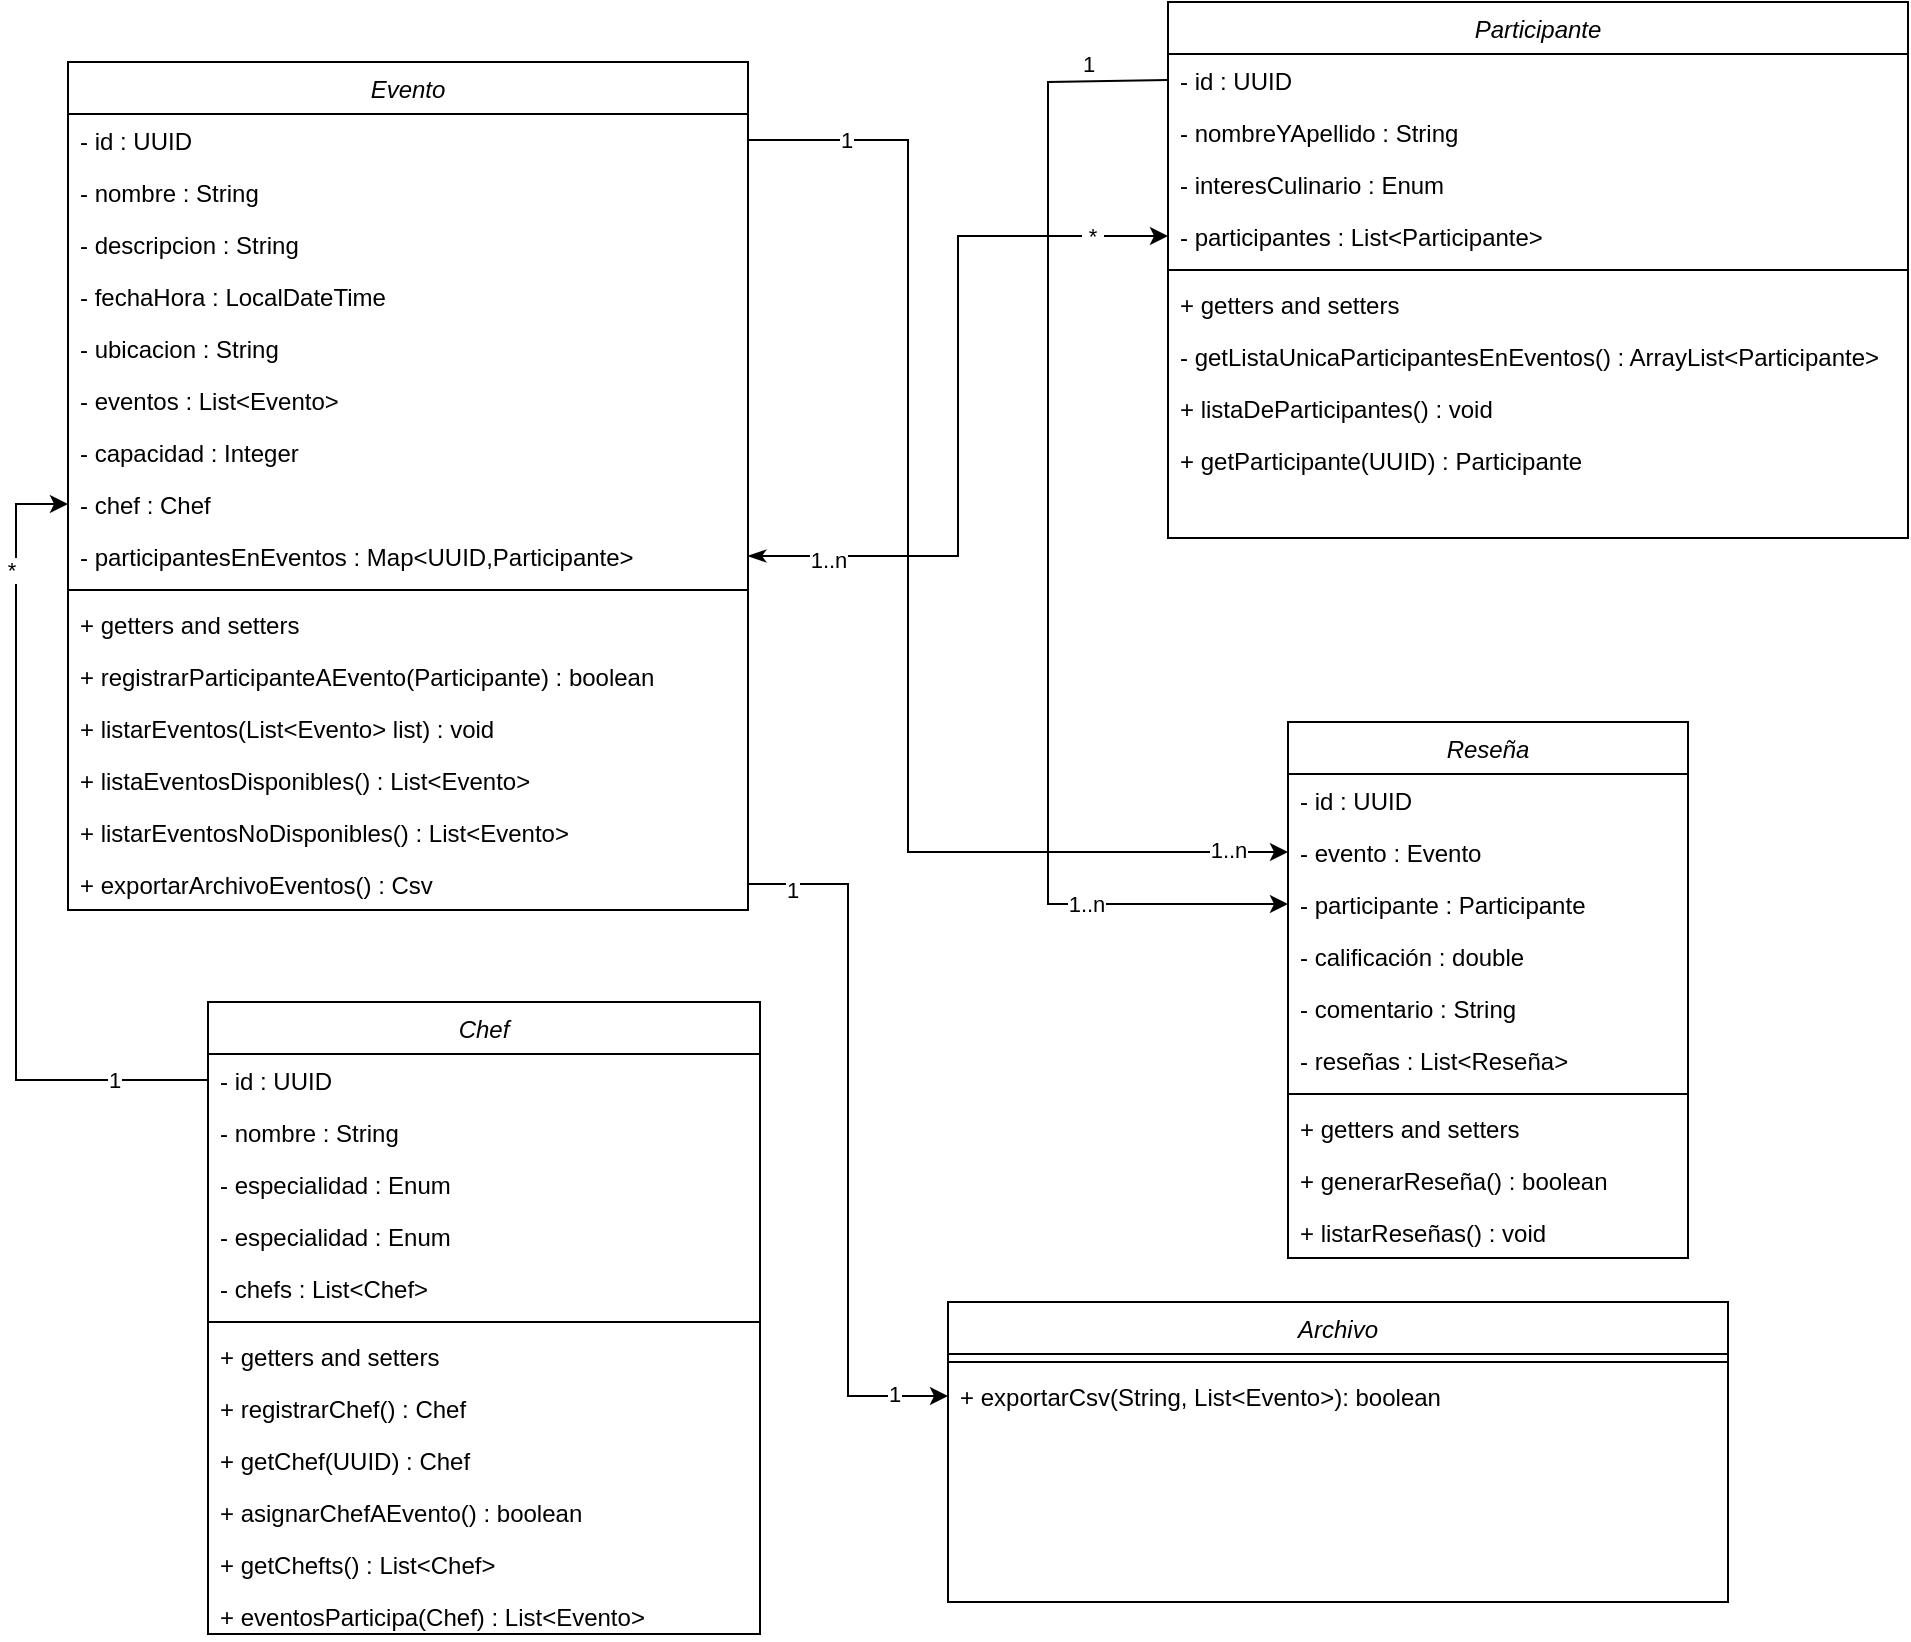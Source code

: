 <mxfile version="23.1.5" type="device">
  <diagram id="C5RBs43oDa-KdzZeNtuy" name="Page-1">
    <mxGraphModel dx="1357" dy="1130" grid="1" gridSize="10" guides="1" tooltips="1" connect="1" arrows="1" fold="1" page="1" pageScale="1" pageWidth="827" pageHeight="1169" math="0" shadow="0">
      <root>
        <mxCell id="WIyWlLk6GJQsqaUBKTNV-0" />
        <mxCell id="WIyWlLk6GJQsqaUBKTNV-1" parent="WIyWlLk6GJQsqaUBKTNV-0" />
        <mxCell id="zkfFHV4jXpPFQw0GAbJ--0" value="Chef" style="swimlane;fontStyle=2;align=center;verticalAlign=top;childLayout=stackLayout;horizontal=1;startSize=26;horizontalStack=0;resizeParent=1;resizeLast=0;collapsible=1;marginBottom=0;rounded=0;shadow=0;strokeWidth=1;" parent="WIyWlLk6GJQsqaUBKTNV-1" vertex="1">
          <mxGeometry x="130" y="770" width="276" height="316" as="geometry">
            <mxRectangle x="230" y="140" width="160" height="26" as="alternateBounds" />
          </mxGeometry>
        </mxCell>
        <mxCell id="zkfFHV4jXpPFQw0GAbJ--1" value="- id : UUID" style="text;align=left;verticalAlign=top;spacingLeft=4;spacingRight=4;overflow=hidden;rotatable=0;points=[[0,0.5],[1,0.5]];portConstraint=eastwest;" parent="zkfFHV4jXpPFQw0GAbJ--0" vertex="1">
          <mxGeometry y="26" width="276" height="26" as="geometry" />
        </mxCell>
        <mxCell id="KGZuncBPhr11wPIyPdsB-3" value="- nombre : String" style="text;align=left;verticalAlign=top;spacingLeft=4;spacingRight=4;overflow=hidden;rotatable=0;points=[[0,0.5],[1,0.5]];portConstraint=eastwest;" parent="zkfFHV4jXpPFQw0GAbJ--0" vertex="1">
          <mxGeometry y="52" width="276" height="26" as="geometry" />
        </mxCell>
        <mxCell id="mjB1AIP55gN1G9qktwuq-3" value="- especialidad : Enum" style="text;align=left;verticalAlign=top;spacingLeft=4;spacingRight=4;overflow=hidden;rotatable=0;points=[[0,0.5],[1,0.5]];portConstraint=eastwest;" vertex="1" parent="zkfFHV4jXpPFQw0GAbJ--0">
          <mxGeometry y="78" width="276" height="26" as="geometry" />
        </mxCell>
        <mxCell id="KGZuncBPhr11wPIyPdsB-2" value="- especialidad : Enum" style="text;align=left;verticalAlign=top;spacingLeft=4;spacingRight=4;overflow=hidden;rotatable=0;points=[[0,0.5],[1,0.5]];portConstraint=eastwest;" parent="zkfFHV4jXpPFQw0GAbJ--0" vertex="1">
          <mxGeometry y="104" width="276" height="26" as="geometry" />
        </mxCell>
        <mxCell id="mjB1AIP55gN1G9qktwuq-2" value="- chefs : List&lt;Chef&gt;" style="text;align=left;verticalAlign=top;spacingLeft=4;spacingRight=4;overflow=hidden;rotatable=0;points=[[0,0.5],[1,0.5]];portConstraint=eastwest;" vertex="1" parent="zkfFHV4jXpPFQw0GAbJ--0">
          <mxGeometry y="130" width="276" height="26" as="geometry" />
        </mxCell>
        <mxCell id="zkfFHV4jXpPFQw0GAbJ--4" value="" style="line;html=1;strokeWidth=1;align=left;verticalAlign=middle;spacingTop=-1;spacingLeft=3;spacingRight=3;rotatable=0;labelPosition=right;points=[];portConstraint=eastwest;" parent="zkfFHV4jXpPFQw0GAbJ--0" vertex="1">
          <mxGeometry y="156" width="276" height="8" as="geometry" />
        </mxCell>
        <mxCell id="zkfFHV4jXpPFQw0GAbJ--5" value="+ getters and setters" style="text;align=left;verticalAlign=top;spacingLeft=4;spacingRight=4;overflow=hidden;rotatable=0;points=[[0,0.5],[1,0.5]];portConstraint=eastwest;" parent="zkfFHV4jXpPFQw0GAbJ--0" vertex="1">
          <mxGeometry y="164" width="276" height="26" as="geometry" />
        </mxCell>
        <mxCell id="-o95lom4peiF-2TDfs_D-2" value="+ registrarChef() : Chef" style="text;align=left;verticalAlign=top;spacingLeft=4;spacingRight=4;overflow=hidden;rotatable=0;points=[[0,0.5],[1,0.5]];portConstraint=eastwest;" parent="zkfFHV4jXpPFQw0GAbJ--0" vertex="1">
          <mxGeometry y="190" width="276" height="26" as="geometry" />
        </mxCell>
        <mxCell id="-o95lom4peiF-2TDfs_D-7" value="+ getChef(UUID) : Chef" style="text;align=left;verticalAlign=top;spacingLeft=4;spacingRight=4;overflow=hidden;rotatable=0;points=[[0,0.5],[1,0.5]];portConstraint=eastwest;" parent="zkfFHV4jXpPFQw0GAbJ--0" vertex="1">
          <mxGeometry y="216" width="276" height="26" as="geometry" />
        </mxCell>
        <mxCell id="-o95lom4peiF-2TDfs_D-3" value="+ asignarChefAEvento() : boolean" style="text;align=left;verticalAlign=top;spacingLeft=4;spacingRight=4;overflow=hidden;rotatable=0;points=[[0,0.5],[1,0.5]];portConstraint=eastwest;" parent="zkfFHV4jXpPFQw0GAbJ--0" vertex="1">
          <mxGeometry y="242" width="276" height="26" as="geometry" />
        </mxCell>
        <mxCell id="-o95lom4peiF-2TDfs_D-5" value="+ getChefts() : List&lt;Chef&gt;" style="text;align=left;verticalAlign=top;spacingLeft=4;spacingRight=4;overflow=hidden;rotatable=0;points=[[0,0.5],[1,0.5]];portConstraint=eastwest;" parent="zkfFHV4jXpPFQw0GAbJ--0" vertex="1">
          <mxGeometry y="268" width="276" height="26" as="geometry" />
        </mxCell>
        <mxCell id="-o95lom4peiF-2TDfs_D-0" value="+ eventosParticipa(Chef) : List&lt;Evento&gt;" style="text;align=left;verticalAlign=top;spacingLeft=4;spacingRight=4;overflow=hidden;rotatable=0;points=[[0,0.5],[1,0.5]];portConstraint=eastwest;" parent="zkfFHV4jXpPFQw0GAbJ--0" vertex="1">
          <mxGeometry y="294" width="276" height="22" as="geometry" />
        </mxCell>
        <mxCell id="L-wcOWw1PUIB1mRJXQNM-1" value="Evento" style="swimlane;fontStyle=2;align=center;verticalAlign=top;childLayout=stackLayout;horizontal=1;startSize=26;horizontalStack=0;resizeParent=1;resizeLast=0;collapsible=1;marginBottom=0;rounded=0;shadow=0;strokeWidth=1;" parent="WIyWlLk6GJQsqaUBKTNV-1" vertex="1">
          <mxGeometry x="60" y="300" width="340" height="424" as="geometry">
            <mxRectangle x="230" y="140" width="160" height="26" as="alternateBounds" />
          </mxGeometry>
        </mxCell>
        <mxCell id="L-wcOWw1PUIB1mRJXQNM-2" value="- id : UUID" style="text;align=left;verticalAlign=top;spacingLeft=4;spacingRight=4;overflow=hidden;rotatable=0;points=[[0,0.5],[1,0.5]];portConstraint=eastwest;" parent="L-wcOWw1PUIB1mRJXQNM-1" vertex="1">
          <mxGeometry y="26" width="340" height="26" as="geometry" />
        </mxCell>
        <mxCell id="L-wcOWw1PUIB1mRJXQNM-10" value="- nombre : String" style="text;align=left;verticalAlign=top;spacingLeft=4;spacingRight=4;overflow=hidden;rotatable=0;points=[[0,0.5],[1,0.5]];portConstraint=eastwest;" parent="L-wcOWw1PUIB1mRJXQNM-1" vertex="1">
          <mxGeometry y="52" width="340" height="26" as="geometry" />
        </mxCell>
        <mxCell id="L-wcOWw1PUIB1mRJXQNM-9" value="- descripcion : String" style="text;align=left;verticalAlign=top;spacingLeft=4;spacingRight=4;overflow=hidden;rotatable=0;points=[[0,0.5],[1,0.5]];portConstraint=eastwest;" parent="L-wcOWw1PUIB1mRJXQNM-1" vertex="1">
          <mxGeometry y="78" width="340" height="26" as="geometry" />
        </mxCell>
        <mxCell id="L-wcOWw1PUIB1mRJXQNM-11" value="- fechaHora : LocalDateTime" style="text;align=left;verticalAlign=top;spacingLeft=4;spacingRight=4;overflow=hidden;rotatable=0;points=[[0,0.5],[1,0.5]];portConstraint=eastwest;" parent="L-wcOWw1PUIB1mRJXQNM-1" vertex="1">
          <mxGeometry y="104" width="340" height="26" as="geometry" />
        </mxCell>
        <mxCell id="L-wcOWw1PUIB1mRJXQNM-12" value="- ubicacion : String" style="text;align=left;verticalAlign=top;spacingLeft=4;spacingRight=4;overflow=hidden;rotatable=0;points=[[0,0.5],[1,0.5]];portConstraint=eastwest;" parent="L-wcOWw1PUIB1mRJXQNM-1" vertex="1">
          <mxGeometry y="130" width="340" height="26" as="geometry" />
        </mxCell>
        <mxCell id="y9rqn05k21QNbBSMOWPU-1" value="- eventos : List&amp;lt;Evento&amp;gt;" style="text;strokeColor=none;fillColor=none;align=left;verticalAlign=top;spacingLeft=4;spacingRight=4;overflow=hidden;rotatable=0;points=[[0,0.5],[1,0.5]];portConstraint=eastwest;whiteSpace=wrap;html=1;" parent="L-wcOWw1PUIB1mRJXQNM-1" vertex="1">
          <mxGeometry y="156" width="340" height="26" as="geometry" />
        </mxCell>
        <mxCell id="L-wcOWw1PUIB1mRJXQNM-13" value="- capacidad : Integer" style="text;align=left;verticalAlign=top;spacingLeft=4;spacingRight=4;overflow=hidden;rotatable=0;points=[[0,0.5],[1,0.5]];portConstraint=eastwest;" parent="L-wcOWw1PUIB1mRJXQNM-1" vertex="1">
          <mxGeometry y="182" width="340" height="26" as="geometry" />
        </mxCell>
        <mxCell id="L-wcOWw1PUIB1mRJXQNM-14" value="- chef : Chef" style="text;align=left;verticalAlign=top;spacingLeft=4;spacingRight=4;overflow=hidden;rotatable=0;points=[[0,0.5],[1,0.5]];portConstraint=eastwest;" parent="L-wcOWw1PUIB1mRJXQNM-1" vertex="1">
          <mxGeometry y="208" width="340" height="26" as="geometry" />
        </mxCell>
        <mxCell id="SYPBV0uicCHIOYa86j9V-1" value="- participantesEnEventos : Map&lt;UUID,Participante&gt;" style="text;align=left;verticalAlign=top;spacingLeft=4;spacingRight=4;overflow=hidden;rotatable=0;points=[[0,0.5],[1,0.5]];portConstraint=eastwest;" parent="L-wcOWw1PUIB1mRJXQNM-1" vertex="1">
          <mxGeometry y="234" width="340" height="26" as="geometry" />
        </mxCell>
        <mxCell id="L-wcOWw1PUIB1mRJXQNM-3" value="" style="line;html=1;strokeWidth=1;align=left;verticalAlign=middle;spacingTop=-1;spacingLeft=3;spacingRight=3;rotatable=0;labelPosition=right;points=[];portConstraint=eastwest;" parent="L-wcOWw1PUIB1mRJXQNM-1" vertex="1">
          <mxGeometry y="260" width="340" height="8" as="geometry" />
        </mxCell>
        <mxCell id="L-wcOWw1PUIB1mRJXQNM-4" value="+ getters and setters" style="text;align=left;verticalAlign=top;spacingLeft=4;spacingRight=4;overflow=hidden;rotatable=0;points=[[0,0.5],[1,0.5]];portConstraint=eastwest;" parent="L-wcOWw1PUIB1mRJXQNM-1" vertex="1">
          <mxGeometry y="268" width="340" height="26" as="geometry" />
        </mxCell>
        <mxCell id="-o95lom4peiF-2TDfs_D-1" value="+ registrarParticipanteAEvento(Participante) : boolean" style="text;align=left;verticalAlign=top;spacingLeft=4;spacingRight=4;overflow=hidden;rotatable=0;points=[[0,0.5],[1,0.5]];portConstraint=eastwest;" parent="L-wcOWw1PUIB1mRJXQNM-1" vertex="1">
          <mxGeometry y="294" width="340" height="26" as="geometry" />
        </mxCell>
        <mxCell id="-o95lom4peiF-2TDfs_D-37" value="+ listarEventos(List&lt;Evento&gt; list) : void" style="text;align=left;verticalAlign=top;spacingLeft=4;spacingRight=4;overflow=hidden;rotatable=0;points=[[0,0.5],[1,0.5]];portConstraint=eastwest;" parent="L-wcOWw1PUIB1mRJXQNM-1" vertex="1">
          <mxGeometry y="320" width="340" height="26" as="geometry" />
        </mxCell>
        <mxCell id="-o95lom4peiF-2TDfs_D-33" value="+ listaEventosDisponibles() : List&lt;Evento&gt;" style="text;align=left;verticalAlign=top;spacingLeft=4;spacingRight=4;overflow=hidden;rotatable=0;points=[[0,0.5],[1,0.5]];portConstraint=eastwest;" parent="L-wcOWw1PUIB1mRJXQNM-1" vertex="1">
          <mxGeometry y="346" width="340" height="26" as="geometry" />
        </mxCell>
        <mxCell id="-o95lom4peiF-2TDfs_D-35" value="+ listarEventosNoDisponibles() : List&lt;Evento&gt;" style="text;align=left;verticalAlign=top;spacingLeft=4;spacingRight=4;overflow=hidden;rotatable=0;points=[[0,0.5],[1,0.5]];portConstraint=eastwest;" parent="L-wcOWw1PUIB1mRJXQNM-1" vertex="1">
          <mxGeometry y="372" width="340" height="26" as="geometry" />
        </mxCell>
        <mxCell id="0cnOEByZw1m67d4b2Y_T-19" value="+ exportarArchivoEventos() : Csv" style="text;align=left;verticalAlign=top;spacingLeft=4;spacingRight=4;overflow=hidden;rotatable=0;points=[[0,0.5],[1,0.5]];portConstraint=eastwest;" parent="L-wcOWw1PUIB1mRJXQNM-1" vertex="1">
          <mxGeometry y="398" width="340" height="26" as="geometry" />
        </mxCell>
        <mxCell id="L-wcOWw1PUIB1mRJXQNM-5" value="Participante" style="swimlane;fontStyle=2;align=center;verticalAlign=top;childLayout=stackLayout;horizontal=1;startSize=26;horizontalStack=0;resizeParent=1;resizeLast=0;collapsible=1;marginBottom=0;rounded=0;shadow=0;strokeWidth=1;" parent="WIyWlLk6GJQsqaUBKTNV-1" vertex="1">
          <mxGeometry x="610" y="270" width="370" height="268" as="geometry">
            <mxRectangle x="230" y="140" width="160" height="26" as="alternateBounds" />
          </mxGeometry>
        </mxCell>
        <mxCell id="L-wcOWw1PUIB1mRJXQNM-6" value="- id : UUID" style="text;align=left;verticalAlign=top;spacingLeft=4;spacingRight=4;overflow=hidden;rotatable=0;points=[[0,0.5],[1,0.5]];portConstraint=eastwest;" parent="L-wcOWw1PUIB1mRJXQNM-5" vertex="1">
          <mxGeometry y="26" width="370" height="26" as="geometry" />
        </mxCell>
        <mxCell id="L-wcOWw1PUIB1mRJXQNM-18" value="- nombreYApellido : String" style="text;align=left;verticalAlign=top;spacingLeft=4;spacingRight=4;overflow=hidden;rotatable=0;points=[[0,0.5],[1,0.5]];portConstraint=eastwest;" parent="L-wcOWw1PUIB1mRJXQNM-5" vertex="1">
          <mxGeometry y="52" width="370" height="26" as="geometry" />
        </mxCell>
        <mxCell id="L-wcOWw1PUIB1mRJXQNM-17" value="- interesCulinario : Enum" style="text;align=left;verticalAlign=top;spacingLeft=4;spacingRight=4;overflow=hidden;rotatable=0;points=[[0,0.5],[1,0.5]];portConstraint=eastwest;" parent="L-wcOWw1PUIB1mRJXQNM-5" vertex="1">
          <mxGeometry y="78" width="370" height="26" as="geometry" />
        </mxCell>
        <mxCell id="mjB1AIP55gN1G9qktwuq-1" value="- participantes : List&lt;Participante&gt;" style="text;align=left;verticalAlign=top;spacingLeft=4;spacingRight=4;overflow=hidden;rotatable=0;points=[[0,0.5],[1,0.5]];portConstraint=eastwest;" vertex="1" parent="L-wcOWw1PUIB1mRJXQNM-5">
          <mxGeometry y="104" width="370" height="26" as="geometry" />
        </mxCell>
        <mxCell id="L-wcOWw1PUIB1mRJXQNM-7" value="" style="line;html=1;strokeWidth=1;align=left;verticalAlign=middle;spacingTop=-1;spacingLeft=3;spacingRight=3;rotatable=0;labelPosition=right;points=[];portConstraint=eastwest;" parent="L-wcOWw1PUIB1mRJXQNM-5" vertex="1">
          <mxGeometry y="130" width="370" height="8" as="geometry" />
        </mxCell>
        <mxCell id="L-wcOWw1PUIB1mRJXQNM-8" value="+ getters and setters" style="text;align=left;verticalAlign=top;spacingLeft=4;spacingRight=4;overflow=hidden;rotatable=0;points=[[0,0.5],[1,0.5]];portConstraint=eastwest;" parent="L-wcOWw1PUIB1mRJXQNM-5" vertex="1">
          <mxGeometry y="138" width="370" height="26" as="geometry" />
        </mxCell>
        <mxCell id="-o95lom4peiF-2TDfs_D-22" value="- getListaUnicaParticipantesEnEventos() : ArrayList&lt;Participante&gt;" style="text;align=left;verticalAlign=top;spacingLeft=4;spacingRight=4;overflow=hidden;rotatable=0;points=[[0,0.5],[1,0.5]];portConstraint=eastwest;" parent="L-wcOWw1PUIB1mRJXQNM-5" vertex="1">
          <mxGeometry y="164" width="370" height="26" as="geometry" />
        </mxCell>
        <mxCell id="-o95lom4peiF-2TDfs_D-31" value="+ listaDeParticipantes() : void" style="text;align=left;verticalAlign=top;spacingLeft=4;spacingRight=4;overflow=hidden;rotatable=0;points=[[0,0.5],[1,0.5]];portConstraint=eastwest;" parent="L-wcOWw1PUIB1mRJXQNM-5" vertex="1">
          <mxGeometry y="190" width="370" height="26" as="geometry" />
        </mxCell>
        <mxCell id="-o95lom4peiF-2TDfs_D-24" value="+ getParticipante(UUID) : Participante" style="text;align=left;verticalAlign=top;spacingLeft=4;spacingRight=4;overflow=hidden;rotatable=0;points=[[0,0.5],[1,0.5]];portConstraint=eastwest;" parent="L-wcOWw1PUIB1mRJXQNM-5" vertex="1">
          <mxGeometry y="216" width="370" height="26" as="geometry" />
        </mxCell>
        <mxCell id="KGZuncBPhr11wPIyPdsB-4" value="Reseña" style="swimlane;fontStyle=2;align=center;verticalAlign=top;childLayout=stackLayout;horizontal=1;startSize=26;horizontalStack=0;resizeParent=1;resizeLast=0;collapsible=1;marginBottom=0;rounded=0;shadow=0;strokeWidth=1;" parent="WIyWlLk6GJQsqaUBKTNV-1" vertex="1">
          <mxGeometry x="670" y="630" width="200" height="268" as="geometry">
            <mxRectangle x="230" y="140" width="160" height="26" as="alternateBounds" />
          </mxGeometry>
        </mxCell>
        <mxCell id="KGZuncBPhr11wPIyPdsB-5" value="- id : UUID" style="text;align=left;verticalAlign=top;spacingLeft=4;spacingRight=4;overflow=hidden;rotatable=0;points=[[0,0.5],[1,0.5]];portConstraint=eastwest;" parent="KGZuncBPhr11wPIyPdsB-4" vertex="1">
          <mxGeometry y="26" width="200" height="26" as="geometry" />
        </mxCell>
        <mxCell id="KGZuncBPhr11wPIyPdsB-6" value="- evento : Evento" style="text;align=left;verticalAlign=top;spacingLeft=4;spacingRight=4;overflow=hidden;rotatable=0;points=[[0,0.5],[1,0.5]];portConstraint=eastwest;" parent="KGZuncBPhr11wPIyPdsB-4" vertex="1">
          <mxGeometry y="52" width="200" height="26" as="geometry" />
        </mxCell>
        <mxCell id="KGZuncBPhr11wPIyPdsB-7" value="- participante : Participante" style="text;align=left;verticalAlign=top;spacingLeft=4;spacingRight=4;overflow=hidden;rotatable=0;points=[[0,0.5],[1,0.5]];portConstraint=eastwest;" parent="KGZuncBPhr11wPIyPdsB-4" vertex="1">
          <mxGeometry y="78" width="200" height="26" as="geometry" />
        </mxCell>
        <mxCell id="KGZuncBPhr11wPIyPdsB-8" value="- calificación : double" style="text;align=left;verticalAlign=top;spacingLeft=4;spacingRight=4;overflow=hidden;rotatable=0;points=[[0,0.5],[1,0.5]];portConstraint=eastwest;" parent="KGZuncBPhr11wPIyPdsB-4" vertex="1">
          <mxGeometry y="104" width="200" height="26" as="geometry" />
        </mxCell>
        <mxCell id="KGZuncBPhr11wPIyPdsB-11" value="- comentario : String" style="text;align=left;verticalAlign=top;spacingLeft=4;spacingRight=4;overflow=hidden;rotatable=0;points=[[0,0.5],[1,0.5]];portConstraint=eastwest;" parent="KGZuncBPhr11wPIyPdsB-4" vertex="1">
          <mxGeometry y="130" width="200" height="26" as="geometry" />
        </mxCell>
        <mxCell id="E9cGtsY8XMNqDR6WhFmX-4" value="- reseñas : List&lt;Reseña&gt;" style="text;align=left;verticalAlign=top;spacingLeft=4;spacingRight=4;overflow=hidden;rotatable=0;points=[[0,0.5],[1,0.5]];portConstraint=eastwest;" parent="KGZuncBPhr11wPIyPdsB-4" vertex="1">
          <mxGeometry y="156" width="200" height="26" as="geometry" />
        </mxCell>
        <mxCell id="KGZuncBPhr11wPIyPdsB-9" value="" style="line;html=1;strokeWidth=1;align=left;verticalAlign=middle;spacingTop=-1;spacingLeft=3;spacingRight=3;rotatable=0;labelPosition=right;points=[];portConstraint=eastwest;" parent="KGZuncBPhr11wPIyPdsB-4" vertex="1">
          <mxGeometry y="182" width="200" height="8" as="geometry" />
        </mxCell>
        <mxCell id="KGZuncBPhr11wPIyPdsB-10" value="+ getters and setters" style="text;align=left;verticalAlign=top;spacingLeft=4;spacingRight=4;overflow=hidden;rotatable=0;points=[[0,0.5],[1,0.5]];portConstraint=eastwest;" parent="KGZuncBPhr11wPIyPdsB-4" vertex="1">
          <mxGeometry y="190" width="200" height="26" as="geometry" />
        </mxCell>
        <mxCell id="0cnOEByZw1m67d4b2Y_T-16" value="+ generarReseña() : boolean" style="text;align=left;verticalAlign=top;spacingLeft=4;spacingRight=4;overflow=hidden;rotatable=0;points=[[0,0.5],[1,0.5]];portConstraint=eastwest;" parent="KGZuncBPhr11wPIyPdsB-4" vertex="1">
          <mxGeometry y="216" width="200" height="26" as="geometry" />
        </mxCell>
        <mxCell id="-o95lom4peiF-2TDfs_D-29" value="+ listarReseñas() : void" style="text;align=left;verticalAlign=top;spacingLeft=4;spacingRight=4;overflow=hidden;rotatable=0;points=[[0,0.5],[1,0.5]];portConstraint=eastwest;" parent="KGZuncBPhr11wPIyPdsB-4" vertex="1">
          <mxGeometry y="242" width="200" height="26" as="geometry" />
        </mxCell>
        <mxCell id="0cnOEByZw1m67d4b2Y_T-1" style="rounded=0;orthogonalLoop=1;jettySize=auto;html=1;exitX=0;exitY=0.5;exitDx=0;exitDy=0;entryX=0;entryY=0.5;entryDx=0;entryDy=0;edgeStyle=orthogonalEdgeStyle;startArrow=classic;startFill=1;endArrow=none;endFill=0;" parent="WIyWlLk6GJQsqaUBKTNV-1" source="L-wcOWw1PUIB1mRJXQNM-14" target="zkfFHV4jXpPFQw0GAbJ--1" edge="1">
          <mxGeometry relative="1" as="geometry">
            <Array as="points">
              <mxPoint x="34" y="521" />
              <mxPoint x="34" y="809" />
            </Array>
          </mxGeometry>
        </mxCell>
        <mxCell id="-o95lom4peiF-2TDfs_D-18" value="*&amp;nbsp;" style="edgeLabel;html=1;align=center;verticalAlign=middle;resizable=0;points=[];" parent="0cnOEByZw1m67d4b2Y_T-1" vertex="1" connectable="0">
          <mxGeometry x="-0.714" y="-1" relative="1" as="geometry">
            <mxPoint as="offset" />
          </mxGeometry>
        </mxCell>
        <mxCell id="-o95lom4peiF-2TDfs_D-19" value="1" style="edgeLabel;html=1;align=center;verticalAlign=middle;resizable=0;points=[];" parent="0cnOEByZw1m67d4b2Y_T-1" vertex="1" connectable="0">
          <mxGeometry x="0.768" relative="1" as="geometry">
            <mxPoint as="offset" />
          </mxGeometry>
        </mxCell>
        <mxCell id="SYPBV0uicCHIOYa86j9V-0" style="edgeStyle=orthogonalEdgeStyle;rounded=0;orthogonalLoop=1;jettySize=auto;html=1;exitX=1;exitY=0.5;exitDx=0;exitDy=0;startArrow=classicThin;startFill=1;entryX=0;entryY=0.5;entryDx=0;entryDy=0;" parent="WIyWlLk6GJQsqaUBKTNV-1" source="SYPBV0uicCHIOYa86j9V-1" target="mjB1AIP55gN1G9qktwuq-1" edge="1">
          <mxGeometry relative="1" as="geometry" />
        </mxCell>
        <mxCell id="-o95lom4peiF-2TDfs_D-16" value="&amp;nbsp;*&amp;nbsp;" style="edgeLabel;html=1;align=center;verticalAlign=middle;resizable=0;points=[];" parent="SYPBV0uicCHIOYa86j9V-0" vertex="1" connectable="0">
          <mxGeometry x="0.795" relative="1" as="geometry">
            <mxPoint as="offset" />
          </mxGeometry>
        </mxCell>
        <mxCell id="-o95lom4peiF-2TDfs_D-17" value="1..n" style="edgeLabel;html=1;align=center;verticalAlign=middle;resizable=0;points=[];" parent="SYPBV0uicCHIOYa86j9V-0" vertex="1" connectable="0">
          <mxGeometry x="-0.784" y="-2" relative="1" as="geometry">
            <mxPoint as="offset" />
          </mxGeometry>
        </mxCell>
        <mxCell id="-o95lom4peiF-2TDfs_D-9" style="edgeStyle=orthogonalEdgeStyle;rounded=0;orthogonalLoop=1;jettySize=auto;html=1;startArrow=none;startFill=0;entryX=0;entryY=0.5;entryDx=0;entryDy=0;" parent="WIyWlLk6GJQsqaUBKTNV-1" source="L-wcOWw1PUIB1mRJXQNM-2" target="KGZuncBPhr11wPIyPdsB-6" edge="1">
          <mxGeometry relative="1" as="geometry">
            <Array as="points">
              <mxPoint x="480" y="339" />
              <mxPoint x="480" y="695" />
            </Array>
          </mxGeometry>
        </mxCell>
        <mxCell id="-o95lom4peiF-2TDfs_D-12" value="1" style="edgeLabel;html=1;align=center;verticalAlign=middle;resizable=0;points=[];" parent="-o95lom4peiF-2TDfs_D-9" vertex="1" connectable="0">
          <mxGeometry x="-0.843" relative="1" as="geometry">
            <mxPoint as="offset" />
          </mxGeometry>
        </mxCell>
        <mxCell id="-o95lom4peiF-2TDfs_D-13" value="1..n" style="edgeLabel;html=1;align=center;verticalAlign=middle;resizable=0;points=[];" parent="-o95lom4peiF-2TDfs_D-9" vertex="1" connectable="0">
          <mxGeometry x="0.902" y="1" relative="1" as="geometry">
            <mxPoint as="offset" />
          </mxGeometry>
        </mxCell>
        <mxCell id="-o95lom4peiF-2TDfs_D-25" style="edgeStyle=orthogonalEdgeStyle;rounded=0;orthogonalLoop=1;jettySize=auto;html=1;exitX=0;exitY=0.5;exitDx=0;exitDy=0;" parent="WIyWlLk6GJQsqaUBKTNV-1" source="L-wcOWw1PUIB1mRJXQNM-6" target="KGZuncBPhr11wPIyPdsB-7" edge="1">
          <mxGeometry relative="1" as="geometry">
            <Array as="points">
              <mxPoint x="610" y="310" />
              <mxPoint x="550" y="310" />
              <mxPoint x="550" y="721" />
            </Array>
          </mxGeometry>
        </mxCell>
        <mxCell id="-o95lom4peiF-2TDfs_D-26" value="1" style="edgeLabel;html=1;align=center;verticalAlign=middle;resizable=0;points=[];" parent="-o95lom4peiF-2TDfs_D-25" vertex="1" connectable="0">
          <mxGeometry x="-0.687" y="3" relative="1" as="geometry">
            <mxPoint x="17" y="-42" as="offset" />
          </mxGeometry>
        </mxCell>
        <mxCell id="-o95lom4peiF-2TDfs_D-27" value="1..n" style="edgeLabel;html=1;align=center;verticalAlign=middle;resizable=0;points=[];" parent="-o95lom4peiF-2TDfs_D-25" vertex="1" connectable="0">
          <mxGeometry x="0.659" relative="1" as="geometry">
            <mxPoint as="offset" />
          </mxGeometry>
        </mxCell>
        <mxCell id="VylakuSgFqx1tL5g1ZY8-0" value="Archivo" style="swimlane;fontStyle=2;align=center;verticalAlign=top;childLayout=stackLayout;horizontal=1;startSize=26;horizontalStack=0;resizeParent=1;resizeLast=0;collapsible=1;marginBottom=0;rounded=0;shadow=0;strokeWidth=1;" parent="WIyWlLk6GJQsqaUBKTNV-1" vertex="1">
          <mxGeometry x="500" y="920" width="390" height="150" as="geometry">
            <mxRectangle x="230" y="140" width="160" height="26" as="alternateBounds" />
          </mxGeometry>
        </mxCell>
        <mxCell id="VylakuSgFqx1tL5g1ZY8-6" value="" style="line;html=1;strokeWidth=1;align=left;verticalAlign=middle;spacingTop=-1;spacingLeft=3;spacingRight=3;rotatable=0;labelPosition=right;points=[];portConstraint=eastwest;" parent="VylakuSgFqx1tL5g1ZY8-0" vertex="1">
          <mxGeometry y="26" width="390" height="8" as="geometry" />
        </mxCell>
        <mxCell id="VylakuSgFqx1tL5g1ZY8-17" value="+ exportarCsv(String, List&amp;lt;Evento&amp;gt;): boolean&lt;div&gt;&lt;br/&gt;&lt;/div&gt;" style="text;strokeColor=none;fillColor=none;align=left;verticalAlign=top;spacingLeft=4;spacingRight=4;overflow=hidden;rotatable=0;points=[[0,0.5],[1,0.5]];portConstraint=eastwest;whiteSpace=wrap;html=1;" parent="VylakuSgFqx1tL5g1ZY8-0" vertex="1">
          <mxGeometry y="34" width="390" height="26" as="geometry" />
        </mxCell>
        <mxCell id="VylakuSgFqx1tL5g1ZY8-18" style="edgeStyle=orthogonalEdgeStyle;rounded=0;orthogonalLoop=1;jettySize=auto;html=1;" parent="WIyWlLk6GJQsqaUBKTNV-1" source="0cnOEByZw1m67d4b2Y_T-19" target="VylakuSgFqx1tL5g1ZY8-17" edge="1">
          <mxGeometry relative="1" as="geometry">
            <mxPoint x="470" y="980" as="targetPoint" />
          </mxGeometry>
        </mxCell>
        <mxCell id="VylakuSgFqx1tL5g1ZY8-19" value="1" style="edgeLabel;html=1;align=center;verticalAlign=middle;resizable=0;points=[];" parent="VylakuSgFqx1tL5g1ZY8-18" vertex="1" connectable="0">
          <mxGeometry x="-0.88" y="-2" relative="1" as="geometry">
            <mxPoint y="1" as="offset" />
          </mxGeometry>
        </mxCell>
        <mxCell id="VylakuSgFqx1tL5g1ZY8-20" value="1" style="edgeLabel;html=1;align=center;verticalAlign=middle;resizable=0;points=[];" parent="VylakuSgFqx1tL5g1ZY8-18" vertex="1" connectable="0">
          <mxGeometry x="0.848" y="2" relative="1" as="geometry">
            <mxPoint y="1" as="offset" />
          </mxGeometry>
        </mxCell>
      </root>
    </mxGraphModel>
  </diagram>
</mxfile>
